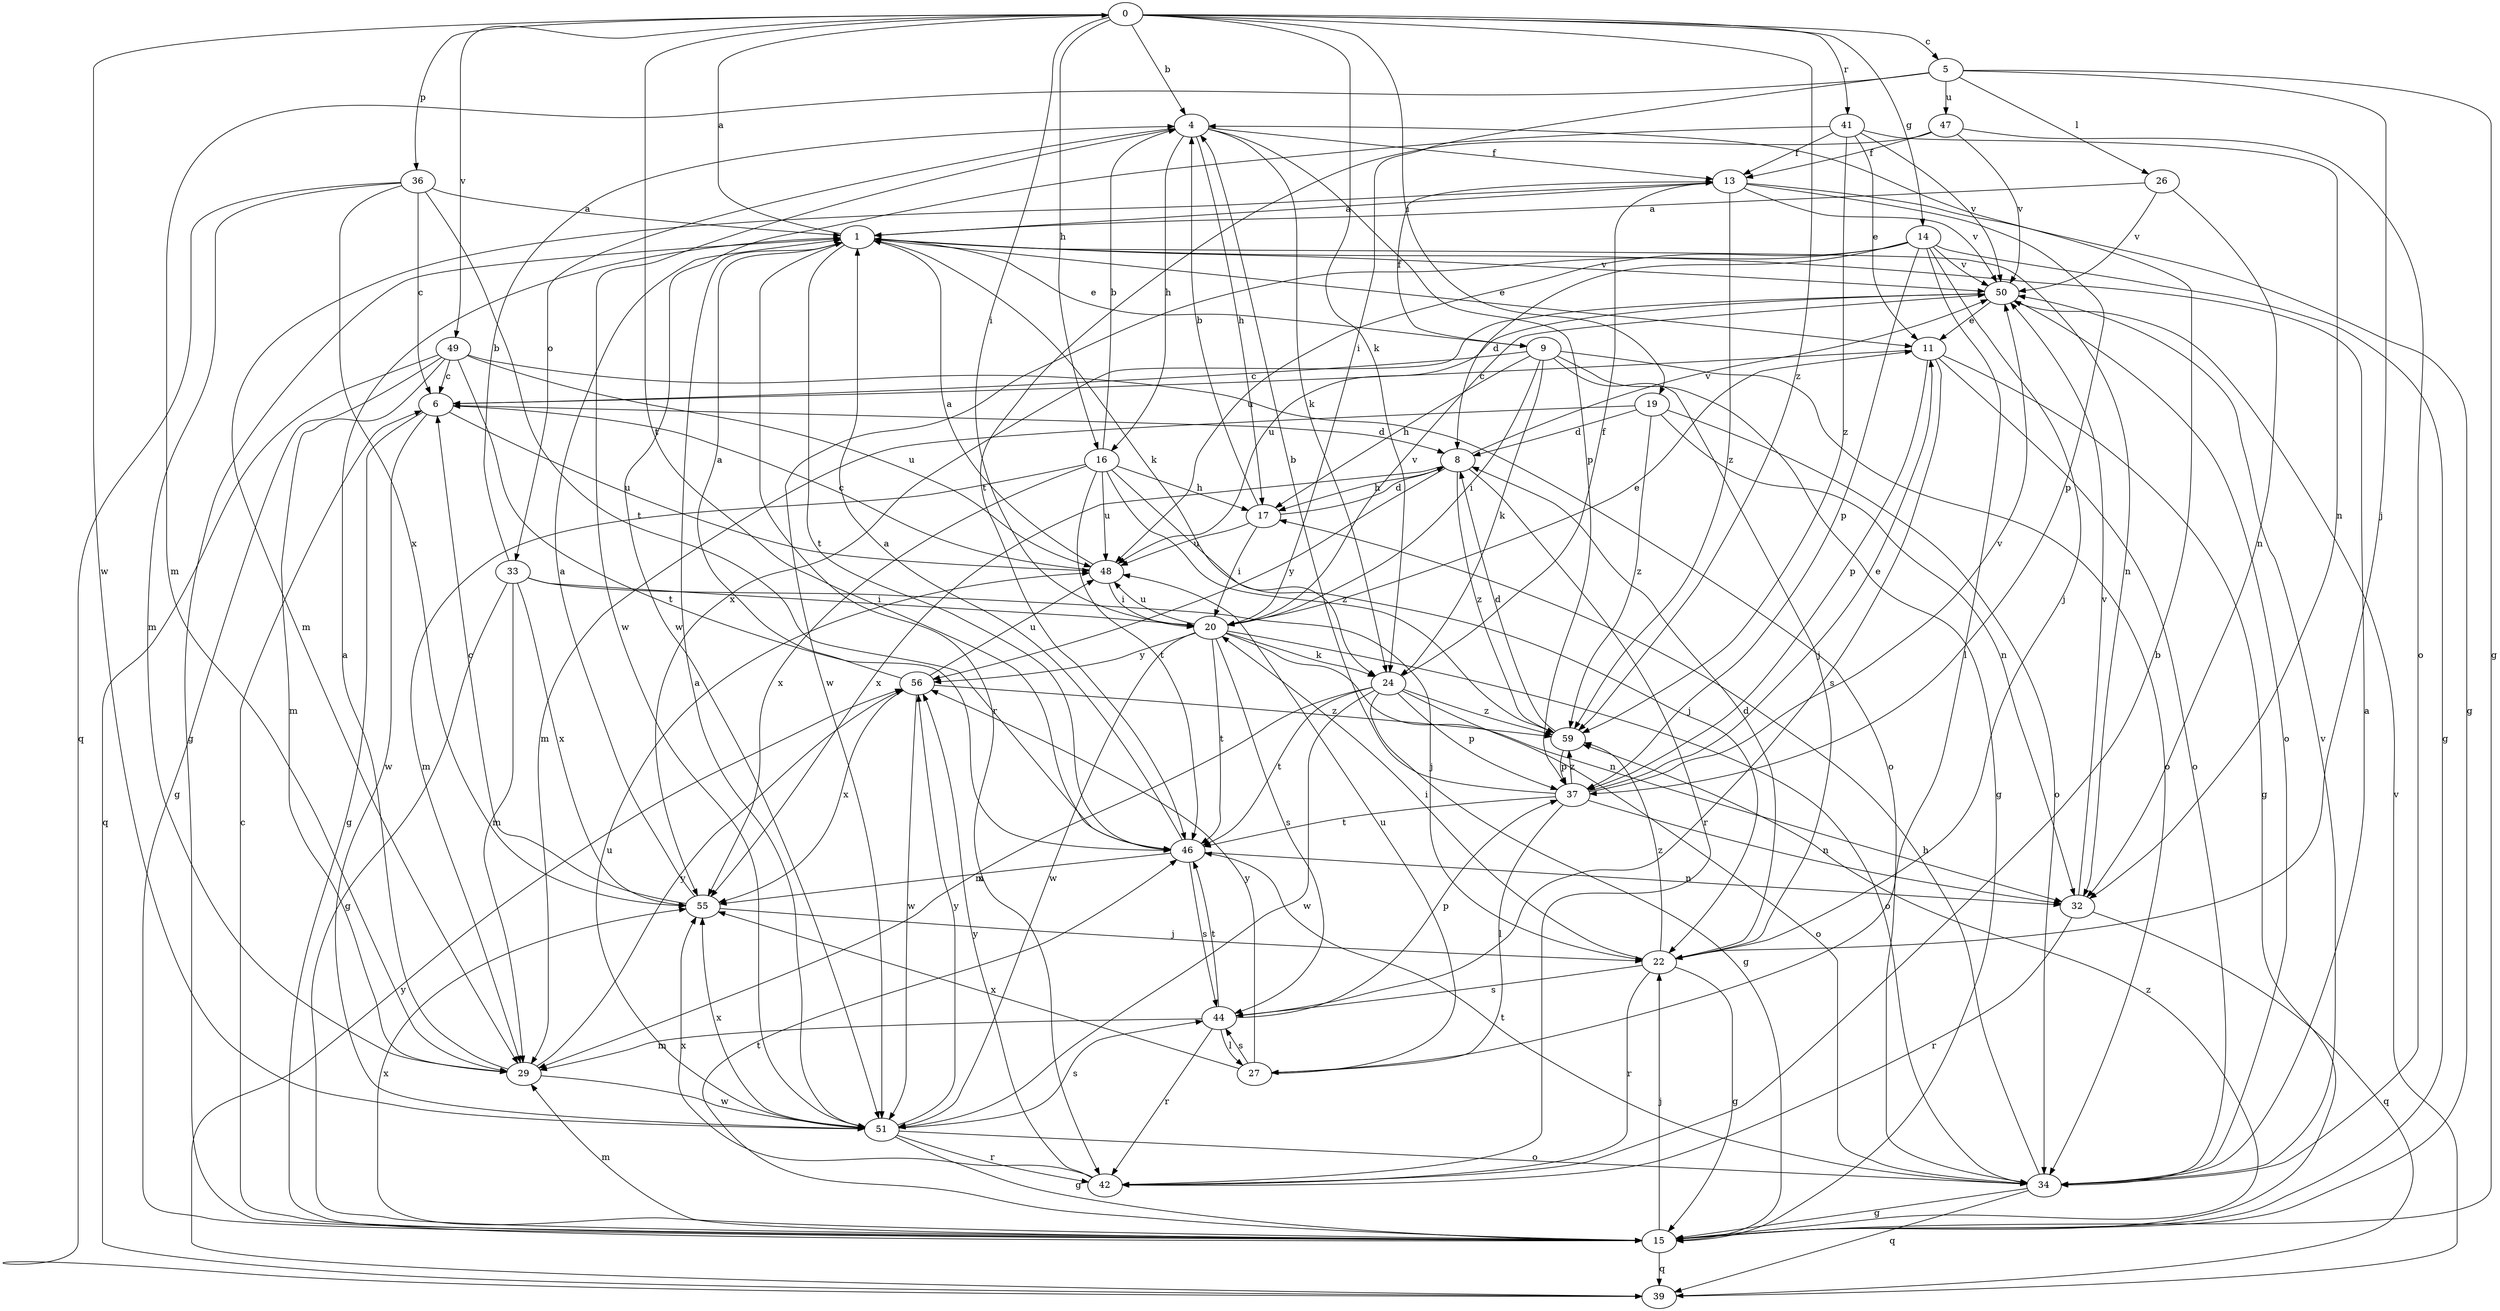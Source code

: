 strict digraph  {
0;
1;
4;
5;
6;
8;
9;
11;
13;
14;
15;
16;
17;
19;
20;
22;
24;
26;
27;
29;
32;
33;
34;
36;
37;
39;
41;
42;
44;
46;
47;
48;
49;
50;
51;
55;
56;
59;
0 -> 4  [label=b];
0 -> 5  [label=c];
0 -> 14  [label=g];
0 -> 16  [label=h];
0 -> 19  [label=i];
0 -> 20  [label=i];
0 -> 24  [label=k];
0 -> 36  [label=p];
0 -> 41  [label=r];
0 -> 46  [label=t];
0 -> 49  [label=v];
0 -> 51  [label=w];
0 -> 59  [label=z];
1 -> 0  [label=a];
1 -> 9  [label=e];
1 -> 11  [label=e];
1 -> 15  [label=g];
1 -> 24  [label=k];
1 -> 32  [label=n];
1 -> 42  [label=r];
1 -> 46  [label=t];
1 -> 50  [label=v];
4 -> 13  [label=f];
4 -> 16  [label=h];
4 -> 17  [label=h];
4 -> 24  [label=k];
4 -> 33  [label=o];
4 -> 37  [label=p];
4 -> 51  [label=w];
5 -> 15  [label=g];
5 -> 20  [label=i];
5 -> 22  [label=j];
5 -> 26  [label=l];
5 -> 29  [label=m];
5 -> 47  [label=u];
6 -> 8  [label=d];
6 -> 15  [label=g];
6 -> 48  [label=u];
6 -> 51  [label=w];
8 -> 17  [label=h];
8 -> 42  [label=r];
8 -> 50  [label=v];
8 -> 55  [label=x];
8 -> 56  [label=y];
8 -> 59  [label=z];
9 -> 6  [label=c];
9 -> 13  [label=f];
9 -> 15  [label=g];
9 -> 17  [label=h];
9 -> 20  [label=i];
9 -> 22  [label=j];
9 -> 24  [label=k];
9 -> 34  [label=o];
11 -> 6  [label=c];
11 -> 15  [label=g];
11 -> 34  [label=o];
11 -> 37  [label=p];
11 -> 44  [label=s];
13 -> 1  [label=a];
13 -> 15  [label=g];
13 -> 29  [label=m];
13 -> 37  [label=p];
13 -> 50  [label=v];
13 -> 59  [label=z];
14 -> 8  [label=d];
14 -> 15  [label=g];
14 -> 22  [label=j];
14 -> 27  [label=l];
14 -> 37  [label=p];
14 -> 48  [label=u];
14 -> 50  [label=v];
14 -> 51  [label=w];
15 -> 6  [label=c];
15 -> 22  [label=j];
15 -> 29  [label=m];
15 -> 39  [label=q];
15 -> 46  [label=t];
15 -> 55  [label=x];
15 -> 59  [label=z];
16 -> 4  [label=b];
16 -> 17  [label=h];
16 -> 22  [label=j];
16 -> 29  [label=m];
16 -> 46  [label=t];
16 -> 48  [label=u];
16 -> 55  [label=x];
16 -> 59  [label=z];
17 -> 4  [label=b];
17 -> 8  [label=d];
17 -> 20  [label=i];
17 -> 48  [label=u];
19 -> 8  [label=d];
19 -> 29  [label=m];
19 -> 32  [label=n];
19 -> 34  [label=o];
19 -> 59  [label=z];
20 -> 11  [label=e];
20 -> 24  [label=k];
20 -> 32  [label=n];
20 -> 34  [label=o];
20 -> 44  [label=s];
20 -> 46  [label=t];
20 -> 48  [label=u];
20 -> 50  [label=v];
20 -> 51  [label=w];
20 -> 56  [label=y];
22 -> 8  [label=d];
22 -> 15  [label=g];
22 -> 20  [label=i];
22 -> 42  [label=r];
22 -> 44  [label=s];
22 -> 59  [label=z];
24 -> 13  [label=f];
24 -> 15  [label=g];
24 -> 29  [label=m];
24 -> 34  [label=o];
24 -> 37  [label=p];
24 -> 46  [label=t];
24 -> 51  [label=w];
24 -> 59  [label=z];
26 -> 1  [label=a];
26 -> 32  [label=n];
26 -> 50  [label=v];
27 -> 44  [label=s];
27 -> 48  [label=u];
27 -> 55  [label=x];
27 -> 56  [label=y];
29 -> 1  [label=a];
29 -> 51  [label=w];
29 -> 56  [label=y];
32 -> 39  [label=q];
32 -> 42  [label=r];
32 -> 50  [label=v];
33 -> 4  [label=b];
33 -> 15  [label=g];
33 -> 20  [label=i];
33 -> 22  [label=j];
33 -> 29  [label=m];
33 -> 55  [label=x];
34 -> 1  [label=a];
34 -> 15  [label=g];
34 -> 17  [label=h];
34 -> 39  [label=q];
34 -> 46  [label=t];
34 -> 50  [label=v];
36 -> 1  [label=a];
36 -> 6  [label=c];
36 -> 29  [label=m];
36 -> 39  [label=q];
36 -> 46  [label=t];
36 -> 55  [label=x];
37 -> 4  [label=b];
37 -> 11  [label=e];
37 -> 27  [label=l];
37 -> 32  [label=n];
37 -> 46  [label=t];
37 -> 50  [label=v];
37 -> 59  [label=z];
39 -> 50  [label=v];
39 -> 56  [label=y];
41 -> 11  [label=e];
41 -> 13  [label=f];
41 -> 32  [label=n];
41 -> 50  [label=v];
41 -> 51  [label=w];
41 -> 59  [label=z];
42 -> 4  [label=b];
42 -> 55  [label=x];
42 -> 56  [label=y];
44 -> 27  [label=l];
44 -> 29  [label=m];
44 -> 37  [label=p];
44 -> 42  [label=r];
44 -> 46  [label=t];
46 -> 1  [label=a];
46 -> 32  [label=n];
46 -> 44  [label=s];
46 -> 55  [label=x];
47 -> 13  [label=f];
47 -> 34  [label=o];
47 -> 46  [label=t];
47 -> 50  [label=v];
48 -> 1  [label=a];
48 -> 6  [label=c];
48 -> 20  [label=i];
49 -> 6  [label=c];
49 -> 15  [label=g];
49 -> 29  [label=m];
49 -> 34  [label=o];
49 -> 39  [label=q];
49 -> 46  [label=t];
49 -> 48  [label=u];
50 -> 11  [label=e];
50 -> 34  [label=o];
50 -> 48  [label=u];
50 -> 55  [label=x];
51 -> 1  [label=a];
51 -> 15  [label=g];
51 -> 34  [label=o];
51 -> 42  [label=r];
51 -> 44  [label=s];
51 -> 48  [label=u];
51 -> 55  [label=x];
51 -> 56  [label=y];
55 -> 1  [label=a];
55 -> 6  [label=c];
55 -> 22  [label=j];
56 -> 1  [label=a];
56 -> 48  [label=u];
56 -> 51  [label=w];
56 -> 55  [label=x];
56 -> 59  [label=z];
59 -> 8  [label=d];
59 -> 37  [label=p];
}
